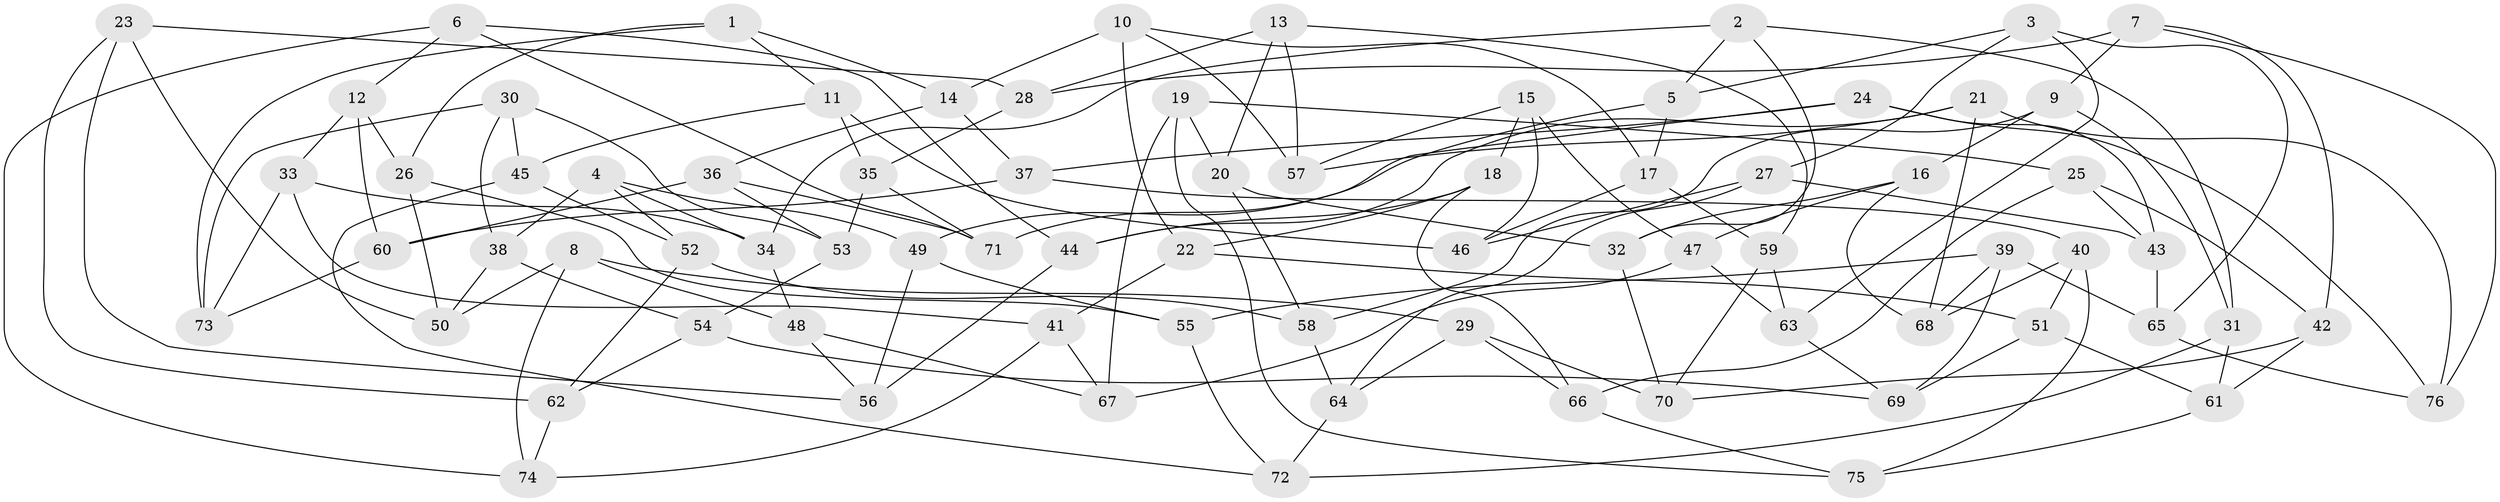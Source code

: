 // coarse degree distribution, {6: 0.39622641509433965, 5: 0.03773584905660377, 4: 0.5660377358490566}
// Generated by graph-tools (version 1.1) at 2025/52/02/27/25 19:52:34]
// undirected, 76 vertices, 152 edges
graph export_dot {
graph [start="1"]
  node [color=gray90,style=filled];
  1;
  2;
  3;
  4;
  5;
  6;
  7;
  8;
  9;
  10;
  11;
  12;
  13;
  14;
  15;
  16;
  17;
  18;
  19;
  20;
  21;
  22;
  23;
  24;
  25;
  26;
  27;
  28;
  29;
  30;
  31;
  32;
  33;
  34;
  35;
  36;
  37;
  38;
  39;
  40;
  41;
  42;
  43;
  44;
  45;
  46;
  47;
  48;
  49;
  50;
  51;
  52;
  53;
  54;
  55;
  56;
  57;
  58;
  59;
  60;
  61;
  62;
  63;
  64;
  65;
  66;
  67;
  68;
  69;
  70;
  71;
  72;
  73;
  74;
  75;
  76;
  1 -- 73;
  1 -- 26;
  1 -- 11;
  1 -- 14;
  2 -- 34;
  2 -- 32;
  2 -- 31;
  2 -- 5;
  3 -- 5;
  3 -- 63;
  3 -- 27;
  3 -- 65;
  4 -- 52;
  4 -- 38;
  4 -- 49;
  4 -- 34;
  5 -- 71;
  5 -- 17;
  6 -- 44;
  6 -- 74;
  6 -- 12;
  6 -- 71;
  7 -- 76;
  7 -- 28;
  7 -- 42;
  7 -- 9;
  8 -- 50;
  8 -- 48;
  8 -- 74;
  8 -- 29;
  9 -- 31;
  9 -- 16;
  9 -- 58;
  10 -- 57;
  10 -- 17;
  10 -- 22;
  10 -- 14;
  11 -- 46;
  11 -- 35;
  11 -- 45;
  12 -- 26;
  12 -- 33;
  12 -- 60;
  13 -- 57;
  13 -- 28;
  13 -- 20;
  13 -- 59;
  14 -- 37;
  14 -- 36;
  15 -- 47;
  15 -- 18;
  15 -- 46;
  15 -- 57;
  16 -- 68;
  16 -- 32;
  16 -- 47;
  17 -- 46;
  17 -- 59;
  18 -- 44;
  18 -- 22;
  18 -- 66;
  19 -- 67;
  19 -- 25;
  19 -- 20;
  19 -- 75;
  20 -- 58;
  20 -- 32;
  21 -- 57;
  21 -- 44;
  21 -- 68;
  21 -- 76;
  22 -- 41;
  22 -- 51;
  23 -- 28;
  23 -- 56;
  23 -- 62;
  23 -- 50;
  24 -- 76;
  24 -- 49;
  24 -- 37;
  24 -- 43;
  25 -- 66;
  25 -- 43;
  25 -- 42;
  26 -- 50;
  26 -- 55;
  27 -- 46;
  27 -- 43;
  27 -- 64;
  28 -- 35;
  29 -- 64;
  29 -- 66;
  29 -- 70;
  30 -- 45;
  30 -- 53;
  30 -- 38;
  30 -- 73;
  31 -- 72;
  31 -- 61;
  32 -- 70;
  33 -- 73;
  33 -- 41;
  33 -- 34;
  34 -- 48;
  35 -- 53;
  35 -- 71;
  36 -- 53;
  36 -- 71;
  36 -- 60;
  37 -- 40;
  37 -- 60;
  38 -- 54;
  38 -- 50;
  39 -- 68;
  39 -- 65;
  39 -- 55;
  39 -- 69;
  40 -- 51;
  40 -- 75;
  40 -- 68;
  41 -- 74;
  41 -- 67;
  42 -- 61;
  42 -- 70;
  43 -- 65;
  44 -- 56;
  45 -- 72;
  45 -- 52;
  47 -- 67;
  47 -- 63;
  48 -- 67;
  48 -- 56;
  49 -- 56;
  49 -- 55;
  51 -- 61;
  51 -- 69;
  52 -- 58;
  52 -- 62;
  53 -- 54;
  54 -- 62;
  54 -- 69;
  55 -- 72;
  58 -- 64;
  59 -- 70;
  59 -- 63;
  60 -- 73;
  61 -- 75;
  62 -- 74;
  63 -- 69;
  64 -- 72;
  65 -- 76;
  66 -- 75;
}
